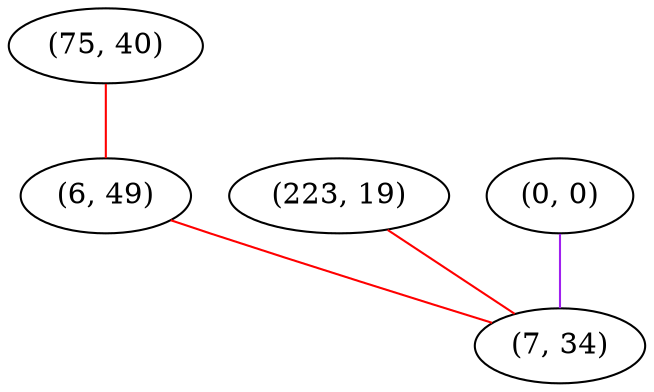 graph "" {
"(75, 40)";
"(223, 19)";
"(6, 49)";
"(0, 0)";
"(7, 34)";
"(75, 40)" -- "(6, 49)"  [color=red, key=0, weight=1];
"(223, 19)" -- "(7, 34)"  [color=red, key=0, weight=1];
"(6, 49)" -- "(7, 34)"  [color=red, key=0, weight=1];
"(0, 0)" -- "(7, 34)"  [color=purple, key=0, weight=4];
}

